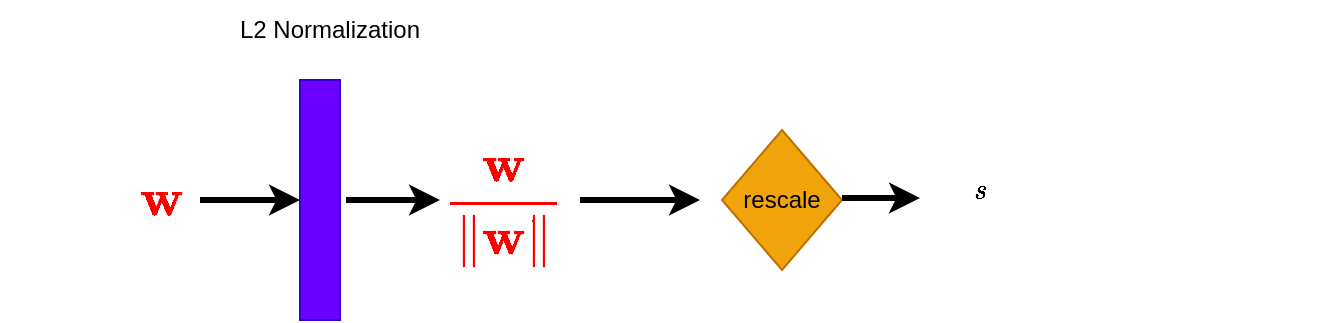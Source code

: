 <mxfile version="22.1.3" type="github">
  <diagram name="Page-1" id="K1GpD0jHCVneVQ49ujit">
    <mxGraphModel dx="1434" dy="827" grid="1" gridSize="10" guides="1" tooltips="1" connect="1" arrows="1" fold="1" page="1" pageScale="1" pageWidth="3200" pageHeight="5500" math="1" shadow="0">
      <root>
        <mxCell id="0" />
        <mxCell id="1" parent="0" />
        <mxCell id="fjXa_s0DuYJZLokakyRY-1" value="&lt;font style=&quot;font-size: 22px;&quot; color=&quot;#ff0000&quot;&gt;$$\textbf{w}$$&lt;/font&gt;" style="text;html=1;align=center;verticalAlign=middle;resizable=0;points=[];autosize=1;strokeColor=none;fillColor=none;" vertex="1" parent="1">
          <mxGeometry x="370" y="540" width="160" height="40" as="geometry" />
        </mxCell>
        <mxCell id="fjXa_s0DuYJZLokakyRY-2" value="" style="rounded=0;whiteSpace=wrap;html=1;rotation=-90;fillColor=#6a00ff;strokeColor=#3700CC;fontColor=#ffffff;" vertex="1" parent="1">
          <mxGeometry x="470" y="550" width="120" height="20" as="geometry" />
        </mxCell>
        <mxCell id="fjXa_s0DuYJZLokakyRY-3" value="&lt;span style=&quot;caret-color: rgb(255, 0, 0); color: rgb(255, 0, 0); font-family: Helvetica; font-size: 22px; font-style: normal; font-variant-caps: normal; font-weight: 400; letter-spacing: normal; text-align: center; text-indent: 0px; text-transform: none; word-spacing: 0px; -webkit-text-stroke-width: 0px; background-color: rgb(251, 251, 251); text-decoration: none; float: none; display: inline !important;&quot;&gt;$$ \dfrac{\textbf{w}}{\|\textbf{w}\| }$$&lt;/span&gt;" style="text;whiteSpace=wrap;html=1;" vertex="1" parent="1">
          <mxGeometry x="590" y="510" width="440" height="50" as="geometry" />
        </mxCell>
        <mxCell id="fjXa_s0DuYJZLokakyRY-4" value="" style="endArrow=classic;html=1;rounded=0;strokeWidth=3;" edge="1" parent="1">
          <mxGeometry width="50" height="50" relative="1" as="geometry">
            <mxPoint x="470" y="560" as="sourcePoint" />
            <mxPoint x="520" y="560" as="targetPoint" />
          </mxGeometry>
        </mxCell>
        <mxCell id="fjXa_s0DuYJZLokakyRY-5" value="" style="endArrow=classic;html=1;rounded=0;strokeWidth=3;" edge="1" parent="1">
          <mxGeometry width="50" height="50" relative="1" as="geometry">
            <mxPoint x="543" y="560" as="sourcePoint" />
            <mxPoint x="590" y="560" as="targetPoint" />
          </mxGeometry>
        </mxCell>
        <mxCell id="fjXa_s0DuYJZLokakyRY-6" value="L2 Normalization" style="text;html=1;strokeColor=none;fillColor=none;align=center;verticalAlign=middle;whiteSpace=wrap;rounded=0;" vertex="1" parent="1">
          <mxGeometry x="480" y="460" width="110" height="30" as="geometry" />
        </mxCell>
        <mxCell id="fjXa_s0DuYJZLokakyRY-7" value="rescale" style="rhombus;whiteSpace=wrap;html=1;fillColor=#f0a30a;fontColor=#000000;strokeColor=#BD7000;" vertex="1" parent="1">
          <mxGeometry x="731" y="525" width="60" height="70" as="geometry" />
        </mxCell>
        <mxCell id="fjXa_s0DuYJZLokakyRY-9" value="" style="endArrow=classic;html=1;rounded=0;strokeWidth=3;" edge="1" parent="1">
          <mxGeometry width="50" height="50" relative="1" as="geometry">
            <mxPoint x="660" y="560" as="sourcePoint" />
            <mxPoint x="720" y="560" as="targetPoint" />
          </mxGeometry>
        </mxCell>
        <mxCell id="fjXa_s0DuYJZLokakyRY-10" value="" style="endArrow=classic;html=1;rounded=0;strokeWidth=3;" edge="1" parent="1">
          <mxGeometry width="50" height="50" relative="1" as="geometry">
            <mxPoint x="791" y="559" as="sourcePoint" />
            <mxPoint x="830" y="559" as="targetPoint" />
          </mxGeometry>
        </mxCell>
        <mxCell id="fjXa_s0DuYJZLokakyRY-11" value="$$s$$" style="text;html=1;align=center;verticalAlign=middle;resizable=0;points=[];autosize=1;strokeColor=none;fillColor=none;" vertex="1" parent="1">
          <mxGeometry x="830" y="540" width="60" height="30" as="geometry" />
        </mxCell>
      </root>
    </mxGraphModel>
  </diagram>
</mxfile>

